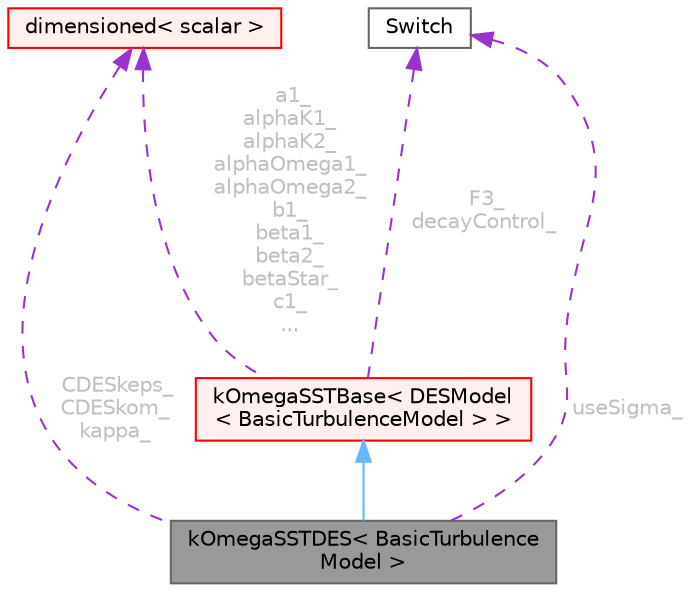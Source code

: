 digraph "kOmegaSSTDES&lt; BasicTurbulenceModel &gt;"
{
 // LATEX_PDF_SIZE
  bgcolor="transparent";
  edge [fontname=Helvetica,fontsize=10,labelfontname=Helvetica,labelfontsize=10];
  node [fontname=Helvetica,fontsize=10,shape=box,height=0.2,width=0.4];
  Node1 [id="Node000001",label="kOmegaSSTDES\< BasicTurbulence\lModel \>",height=0.2,width=0.4,color="gray40", fillcolor="grey60", style="filled", fontcolor="black",tooltip="k-omega-SST DES turbulence model for incompressible and compressible flows."];
  Node2 -> Node1 [id="edge1_Node000001_Node000002",dir="back",color="steelblue1",style="solid",tooltip=" "];
  Node2 [id="Node000002",label="kOmegaSSTBase\< DESModel\l\< BasicTurbulenceModel \> \>",height=0.2,width=0.4,color="red", fillcolor="#FFF0F0", style="filled",URL="$classFoam_1_1kOmegaSSTBase.html",tooltip=" "];
  Node4 -> Node2 [id="edge2_Node000002_Node000004",dir="back",color="darkorchid3",style="dashed",tooltip=" ",label=" a1_\nalphaK1_\nalphaK2_\nalphaOmega1_\nalphaOmega2_\nb1_\nbeta1_\nbeta2_\nbetaStar_\nc1_\n...",fontcolor="grey" ];
  Node4 [id="Node000004",label="dimensioned\< scalar \>",height=0.2,width=0.4,color="red", fillcolor="#FFF0F0", style="filled",URL="$classFoam_1_1dimensioned.html",tooltip=" "];
  Node6 -> Node2 [id="edge3_Node000002_Node000006",dir="back",color="darkorchid3",style="dashed",tooltip=" ",label=" F3_\ndecayControl_",fontcolor="grey" ];
  Node6 [id="Node000006",label="Switch",height=0.2,width=0.4,color="gray40", fillcolor="white", style="filled",URL="$classFoam_1_1Switch.html",tooltip="A simple wrapper around bool so that it can be read as a word: true/false, on/off,..."];
  Node6 -> Node1 [id="edge4_Node000001_Node000006",dir="back",color="darkorchid3",style="dashed",tooltip=" ",label=" useSigma_",fontcolor="grey" ];
  Node4 -> Node1 [id="edge5_Node000001_Node000004",dir="back",color="darkorchid3",style="dashed",tooltip=" ",label=" CDESkeps_\nCDESkom_\nkappa_",fontcolor="grey" ];
}
